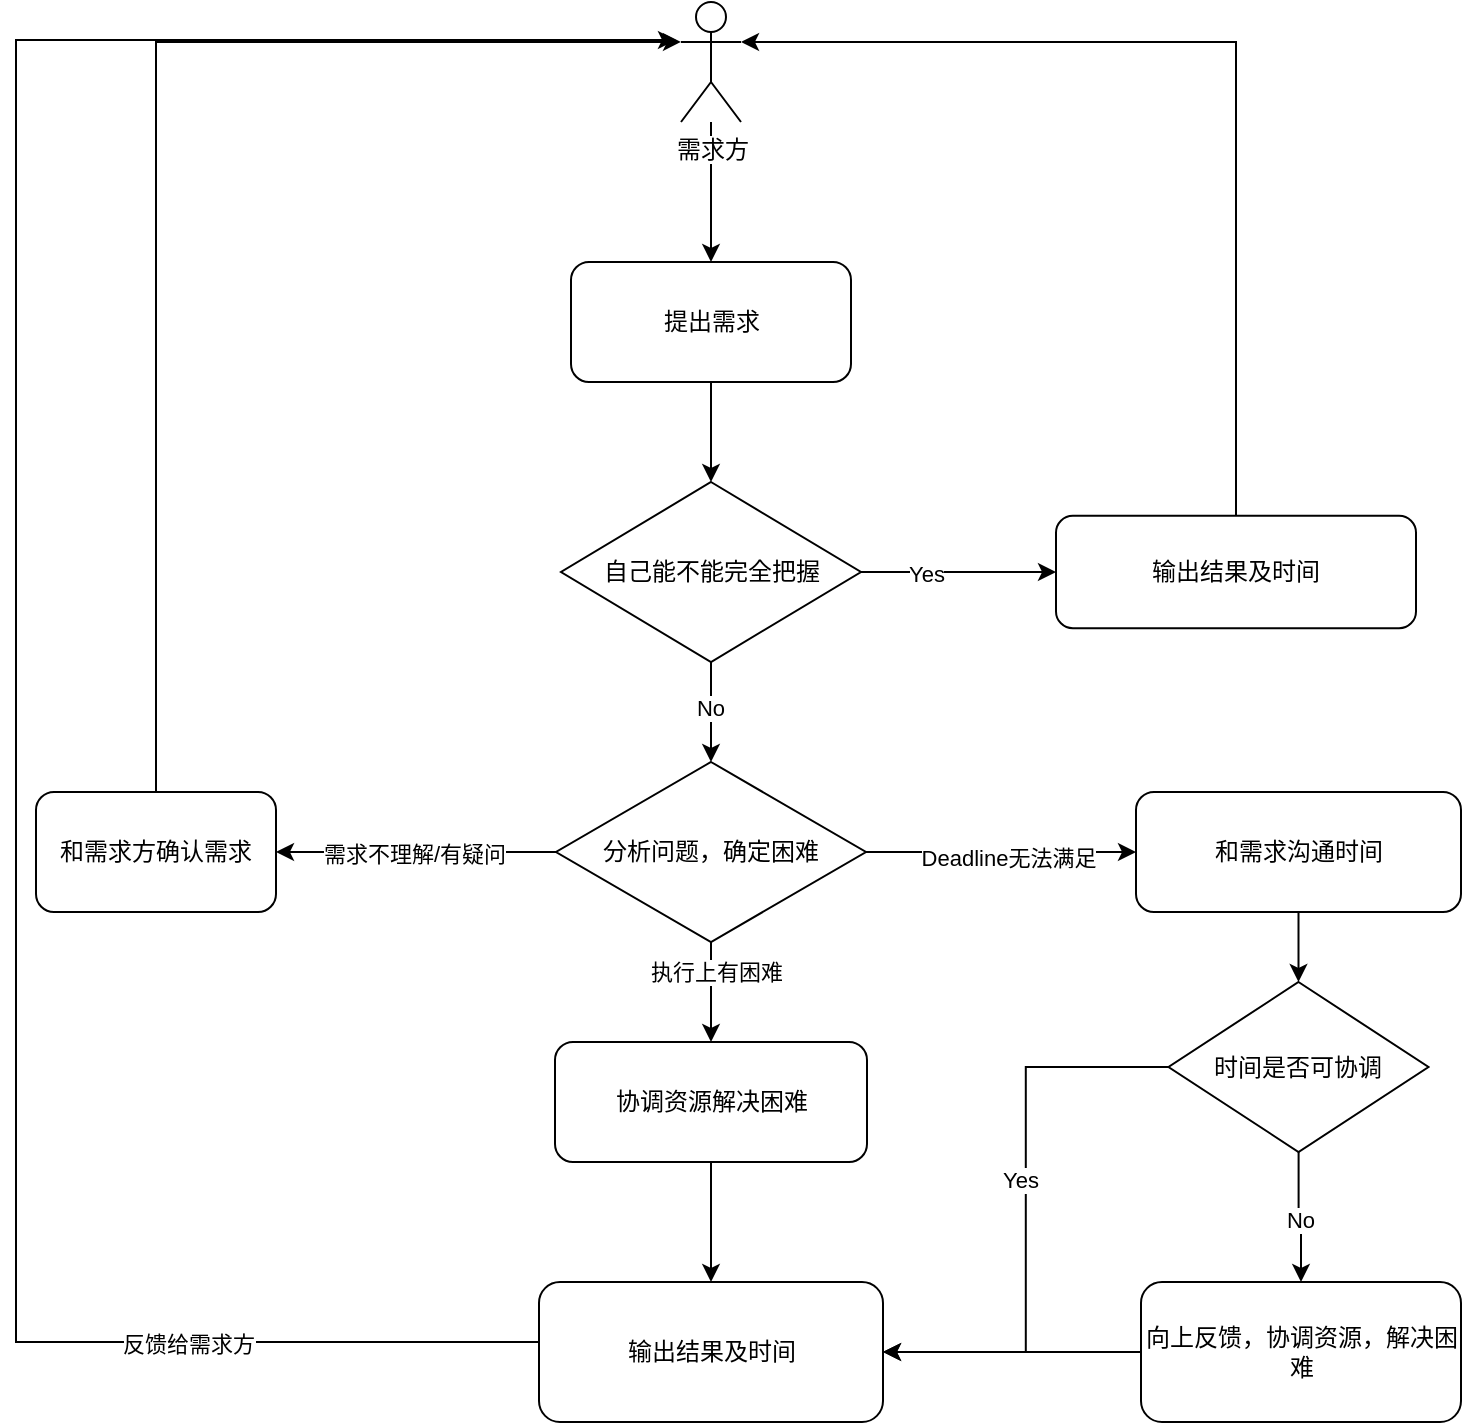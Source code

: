 <mxfile version="13.1.2" type="github" pages="4">
  <diagram id="fImMr4h9AHXbxO4TRYI7" name="需求类汇总">
    <mxGraphModel dx="664" dy="576" grid="1" gridSize="10" guides="1" tooltips="1" connect="1" arrows="1" fold="1" page="1" pageScale="1" pageWidth="827" pageHeight="1169" math="0" shadow="0">
      <root>
        <mxCell id="gIS-HhMIEIa3TDsLZ-hI-0" />
        <mxCell id="gIS-HhMIEIa3TDsLZ-hI-1" parent="gIS-HhMIEIa3TDsLZ-hI-0" />
        <mxCell id="U6FJ5PvvPGKMAWBIaXD1-9" style="edgeStyle=orthogonalEdgeStyle;rounded=0;orthogonalLoop=1;jettySize=auto;html=1;exitX=1;exitY=0.5;exitDx=0;exitDy=0;entryX=0;entryY=0.5;entryDx=0;entryDy=0;" parent="gIS-HhMIEIa3TDsLZ-hI-1" source="6w2yPVnFLuxknEyF1GKq-3" target="U6FJ5PvvPGKMAWBIaXD1-8" edge="1">
          <mxGeometry relative="1" as="geometry" />
        </mxCell>
        <mxCell id="U6FJ5PvvPGKMAWBIaXD1-10" value="Yes" style="edgeLabel;html=1;align=center;verticalAlign=middle;resizable=0;points=[];" parent="U6FJ5PvvPGKMAWBIaXD1-9" vertex="1" connectable="0">
          <mxGeometry x="-0.333" y="-1" relative="1" as="geometry">
            <mxPoint as="offset" />
          </mxGeometry>
        </mxCell>
        <mxCell id="U6FJ5PvvPGKMAWBIaXD1-14" style="edgeStyle=orthogonalEdgeStyle;rounded=0;orthogonalLoop=1;jettySize=auto;html=1;" parent="gIS-HhMIEIa3TDsLZ-hI-1" source="6w2yPVnFLuxknEyF1GKq-3" target="U6FJ5PvvPGKMAWBIaXD1-13" edge="1">
          <mxGeometry relative="1" as="geometry" />
        </mxCell>
        <mxCell id="U6FJ5PvvPGKMAWBIaXD1-15" value="No" style="edgeLabel;html=1;align=center;verticalAlign=middle;resizable=0;points=[];" parent="U6FJ5PvvPGKMAWBIaXD1-14" vertex="1" connectable="0">
          <mxGeometry x="-0.08" y="-1" relative="1" as="geometry">
            <mxPoint as="offset" />
          </mxGeometry>
        </mxCell>
        <mxCell id="6w2yPVnFLuxknEyF1GKq-3" value="自己能不能完全把握" style="rhombus;whiteSpace=wrap;html=1;" parent="gIS-HhMIEIa3TDsLZ-hI-1" vertex="1">
          <mxGeometry x="292.5" y="320" width="150" height="90" as="geometry" />
        </mxCell>
        <mxCell id="U6FJ5PvvPGKMAWBIaXD1-7" style="edgeStyle=orthogonalEdgeStyle;rounded=0;orthogonalLoop=1;jettySize=auto;html=1;" parent="gIS-HhMIEIa3TDsLZ-hI-1" source="6w2yPVnFLuxknEyF1GKq-11" target="6w2yPVnFLuxknEyF1GKq-3" edge="1">
          <mxGeometry relative="1" as="geometry" />
        </mxCell>
        <mxCell id="6w2yPVnFLuxknEyF1GKq-11" value="提出需求" style="rounded=1;whiteSpace=wrap;html=1;" parent="gIS-HhMIEIa3TDsLZ-hI-1" vertex="1">
          <mxGeometry x="297.5" y="210" width="140" height="60" as="geometry" />
        </mxCell>
        <mxCell id="U6FJ5PvvPGKMAWBIaXD1-6" style="edgeStyle=orthogonalEdgeStyle;rounded=0;orthogonalLoop=1;jettySize=auto;html=1;" parent="gIS-HhMIEIa3TDsLZ-hI-1" source="U6FJ5PvvPGKMAWBIaXD1-3" target="6w2yPVnFLuxknEyF1GKq-11" edge="1">
          <mxGeometry relative="1" as="geometry" />
        </mxCell>
        <mxCell id="U6FJ5PvvPGKMAWBIaXD1-3" value="需求方" style="shape=umlActor;verticalLabelPosition=bottom;labelBackgroundColor=#ffffff;verticalAlign=top;html=1;outlineConnect=0;" parent="gIS-HhMIEIa3TDsLZ-hI-1" vertex="1">
          <mxGeometry x="352.5" y="80" width="30" height="60" as="geometry" />
        </mxCell>
        <mxCell id="U6FJ5PvvPGKMAWBIaXD1-25" style="edgeStyle=orthogonalEdgeStyle;rounded=0;orthogonalLoop=1;jettySize=auto;html=1;exitX=0.5;exitY=0;exitDx=0;exitDy=0;entryX=1;entryY=0.333;entryDx=0;entryDy=0;entryPerimeter=0;" parent="gIS-HhMIEIa3TDsLZ-hI-1" source="U6FJ5PvvPGKMAWBIaXD1-8" target="U6FJ5PvvPGKMAWBIaXD1-3" edge="1">
          <mxGeometry relative="1" as="geometry" />
        </mxCell>
        <mxCell id="U6FJ5PvvPGKMAWBIaXD1-8" value="输出结果及时间" style="rounded=1;whiteSpace=wrap;html=1;" parent="gIS-HhMIEIa3TDsLZ-hI-1" vertex="1">
          <mxGeometry x="540" y="336.88" width="180" height="56.25" as="geometry" />
        </mxCell>
        <mxCell id="U6FJ5PvvPGKMAWBIaXD1-20" style="edgeStyle=orthogonalEdgeStyle;rounded=0;orthogonalLoop=1;jettySize=auto;html=1;" parent="gIS-HhMIEIa3TDsLZ-hI-1" source="U6FJ5PvvPGKMAWBIaXD1-13" target="U6FJ5PvvPGKMAWBIaXD1-19" edge="1">
          <mxGeometry relative="1" as="geometry" />
        </mxCell>
        <mxCell id="U6FJ5PvvPGKMAWBIaXD1-21" value="执行上有困难" style="edgeLabel;html=1;align=center;verticalAlign=middle;resizable=0;points=[];" parent="U6FJ5PvvPGKMAWBIaXD1-20" vertex="1" connectable="0">
          <mxGeometry x="-0.4" y="2" relative="1" as="geometry">
            <mxPoint as="offset" />
          </mxGeometry>
        </mxCell>
        <mxCell id="U6FJ5PvvPGKMAWBIaXD1-23" style="edgeStyle=orthogonalEdgeStyle;rounded=0;orthogonalLoop=1;jettySize=auto;html=1;entryX=0;entryY=0.5;entryDx=0;entryDy=0;" parent="gIS-HhMIEIa3TDsLZ-hI-1" source="U6FJ5PvvPGKMAWBIaXD1-13" target="U6FJ5PvvPGKMAWBIaXD1-22" edge="1">
          <mxGeometry relative="1" as="geometry" />
        </mxCell>
        <mxCell id="U6FJ5PvvPGKMAWBIaXD1-24" value="Deadline无法满足" style="edgeLabel;html=1;align=center;verticalAlign=middle;resizable=0;points=[];" parent="U6FJ5PvvPGKMAWBIaXD1-23" vertex="1" connectable="0">
          <mxGeometry x="0.048" y="-3" relative="1" as="geometry">
            <mxPoint as="offset" />
          </mxGeometry>
        </mxCell>
        <mxCell id="U6FJ5PvvPGKMAWBIaXD1-30" style="edgeStyle=orthogonalEdgeStyle;rounded=0;orthogonalLoop=1;jettySize=auto;html=1;entryX=1;entryY=0.5;entryDx=0;entryDy=0;" parent="gIS-HhMIEIa3TDsLZ-hI-1" source="U6FJ5PvvPGKMAWBIaXD1-13" target="U6FJ5PvvPGKMAWBIaXD1-29" edge="1">
          <mxGeometry relative="1" as="geometry" />
        </mxCell>
        <mxCell id="U6FJ5PvvPGKMAWBIaXD1-31" value="需求不理解/有疑问" style="edgeLabel;html=1;align=center;verticalAlign=middle;resizable=0;points=[];" parent="U6FJ5PvvPGKMAWBIaXD1-30" vertex="1" connectable="0">
          <mxGeometry x="0.018" y="1" relative="1" as="geometry">
            <mxPoint as="offset" />
          </mxGeometry>
        </mxCell>
        <mxCell id="U6FJ5PvvPGKMAWBIaXD1-13" value="分析问题，确定困难" style="rhombus;whiteSpace=wrap;html=1;" parent="gIS-HhMIEIa3TDsLZ-hI-1" vertex="1">
          <mxGeometry x="290" y="460" width="155" height="90" as="geometry" />
        </mxCell>
        <mxCell id="U6FJ5PvvPGKMAWBIaXD1-45" style="edgeStyle=orthogonalEdgeStyle;rounded=0;orthogonalLoop=1;jettySize=auto;html=1;exitX=0.5;exitY=1;exitDx=0;exitDy=0;entryX=0.5;entryY=0;entryDx=0;entryDy=0;" parent="gIS-HhMIEIa3TDsLZ-hI-1" source="U6FJ5PvvPGKMAWBIaXD1-19" target="U6FJ5PvvPGKMAWBIaXD1-40" edge="1">
          <mxGeometry relative="1" as="geometry" />
        </mxCell>
        <mxCell id="U6FJ5PvvPGKMAWBIaXD1-19" value="协调资源解决困难" style="rounded=1;whiteSpace=wrap;html=1;" parent="gIS-HhMIEIa3TDsLZ-hI-1" vertex="1">
          <mxGeometry x="289.5" y="600" width="156" height="60" as="geometry" />
        </mxCell>
        <mxCell id="U6FJ5PvvPGKMAWBIaXD1-34" style="edgeStyle=orthogonalEdgeStyle;rounded=0;orthogonalLoop=1;jettySize=auto;html=1;entryX=0.5;entryY=0;entryDx=0;entryDy=0;" parent="gIS-HhMIEIa3TDsLZ-hI-1" source="U6FJ5PvvPGKMAWBIaXD1-22" target="U6FJ5PvvPGKMAWBIaXD1-27" edge="1">
          <mxGeometry relative="1" as="geometry" />
        </mxCell>
        <mxCell id="U6FJ5PvvPGKMAWBIaXD1-22" value="和需求沟通时间" style="rounded=1;whiteSpace=wrap;html=1;" parent="gIS-HhMIEIa3TDsLZ-hI-1" vertex="1">
          <mxGeometry x="580" y="475" width="162.5" height="60" as="geometry" />
        </mxCell>
        <mxCell id="U6FJ5PvvPGKMAWBIaXD1-36" style="edgeStyle=orthogonalEdgeStyle;rounded=0;orthogonalLoop=1;jettySize=auto;html=1;entryX=0.5;entryY=0;entryDx=0;entryDy=0;" parent="gIS-HhMIEIa3TDsLZ-hI-1" source="U6FJ5PvvPGKMAWBIaXD1-27" target="U6FJ5PvvPGKMAWBIaXD1-35" edge="1">
          <mxGeometry relative="1" as="geometry" />
        </mxCell>
        <mxCell id="U6FJ5PvvPGKMAWBIaXD1-37" value="No" style="edgeLabel;html=1;align=center;verticalAlign=middle;resizable=0;points=[];" parent="U6FJ5PvvPGKMAWBIaXD1-36" vertex="1" connectable="0">
          <mxGeometry y="-1" relative="1" as="geometry">
            <mxPoint as="offset" />
          </mxGeometry>
        </mxCell>
        <mxCell id="U6FJ5PvvPGKMAWBIaXD1-41" style="edgeStyle=orthogonalEdgeStyle;rounded=0;orthogonalLoop=1;jettySize=auto;html=1;entryX=1;entryY=0.5;entryDx=0;entryDy=0;" parent="gIS-HhMIEIa3TDsLZ-hI-1" source="U6FJ5PvvPGKMAWBIaXD1-27" target="U6FJ5PvvPGKMAWBIaXD1-40" edge="1">
          <mxGeometry relative="1" as="geometry" />
        </mxCell>
        <mxCell id="U6FJ5PvvPGKMAWBIaXD1-42" value="Yes" style="edgeLabel;html=1;align=center;verticalAlign=middle;resizable=0;points=[];" parent="U6FJ5PvvPGKMAWBIaXD1-41" vertex="1" connectable="0">
          <mxGeometry x="-0.103" y="-3" relative="1" as="geometry">
            <mxPoint as="offset" />
          </mxGeometry>
        </mxCell>
        <mxCell id="U6FJ5PvvPGKMAWBIaXD1-27" value="时间是否可协调" style="rhombus;whiteSpace=wrap;html=1;" parent="gIS-HhMIEIa3TDsLZ-hI-1" vertex="1">
          <mxGeometry x="596.25" y="570" width="130" height="85" as="geometry" />
        </mxCell>
        <mxCell id="U6FJ5PvvPGKMAWBIaXD1-32" style="edgeStyle=orthogonalEdgeStyle;rounded=0;orthogonalLoop=1;jettySize=auto;html=1;exitX=0.5;exitY=0;exitDx=0;exitDy=0;entryX=0;entryY=0.333;entryDx=0;entryDy=0;entryPerimeter=0;" parent="gIS-HhMIEIa3TDsLZ-hI-1" source="U6FJ5PvvPGKMAWBIaXD1-29" target="U6FJ5PvvPGKMAWBIaXD1-3" edge="1">
          <mxGeometry relative="1" as="geometry" />
        </mxCell>
        <mxCell id="U6FJ5PvvPGKMAWBIaXD1-29" value="和需求方确认需求" style="rounded=1;whiteSpace=wrap;html=1;" parent="gIS-HhMIEIa3TDsLZ-hI-1" vertex="1">
          <mxGeometry x="30" y="475" width="120" height="60" as="geometry" />
        </mxCell>
        <mxCell id="U6FJ5PvvPGKMAWBIaXD1-46" style="edgeStyle=orthogonalEdgeStyle;rounded=0;orthogonalLoop=1;jettySize=auto;html=1;exitX=0;exitY=0.5;exitDx=0;exitDy=0;entryX=1;entryY=0.5;entryDx=0;entryDy=0;" parent="gIS-HhMIEIa3TDsLZ-hI-1" source="U6FJ5PvvPGKMAWBIaXD1-35" target="U6FJ5PvvPGKMAWBIaXD1-40" edge="1">
          <mxGeometry relative="1" as="geometry" />
        </mxCell>
        <mxCell id="U6FJ5PvvPGKMAWBIaXD1-35" value="向上反馈，协调资源，解决困难" style="rounded=1;whiteSpace=wrap;html=1;" parent="gIS-HhMIEIa3TDsLZ-hI-1" vertex="1">
          <mxGeometry x="582.5" y="720" width="160" height="70" as="geometry" />
        </mxCell>
        <mxCell id="U6FJ5PvvPGKMAWBIaXD1-43" style="edgeStyle=orthogonalEdgeStyle;rounded=0;orthogonalLoop=1;jettySize=auto;html=1;exitX=0;exitY=0.5;exitDx=0;exitDy=0;" parent="gIS-HhMIEIa3TDsLZ-hI-1" source="U6FJ5PvvPGKMAWBIaXD1-40" edge="1">
          <mxGeometry relative="1" as="geometry">
            <mxPoint x="350" y="99" as="targetPoint" />
            <Array as="points">
              <mxPoint x="282" y="750" />
              <mxPoint x="20" y="750" />
              <mxPoint x="20" y="99" />
            </Array>
          </mxGeometry>
        </mxCell>
        <mxCell id="U6FJ5PvvPGKMAWBIaXD1-44" value="反馈给需求方" style="edgeLabel;html=1;align=center;verticalAlign=middle;resizable=0;points=[];" parent="U6FJ5PvvPGKMAWBIaXD1-43" vertex="1" connectable="0">
          <mxGeometry x="-0.711" y="1" relative="1" as="geometry">
            <mxPoint as="offset" />
          </mxGeometry>
        </mxCell>
        <mxCell id="U6FJ5PvvPGKMAWBIaXD1-40" value="输出结果及时间" style="rounded=1;whiteSpace=wrap;html=1;" parent="gIS-HhMIEIa3TDsLZ-hI-1" vertex="1">
          <mxGeometry x="281.5" y="720" width="172" height="70" as="geometry" />
        </mxCell>
      </root>
    </mxGraphModel>
  </diagram>
  <diagram id="lMOEVmP46kw-Q3MR-4EZ" name="任务指派类-1">
    
    <mxGraphModel dx="1113" dy="678" grid="1" gridSize="10" guides="1" tooltips="1" connect="1" arrows="1" fold="1" page="1" pageScale="1" pageWidth="827" pageHeight="1169" math="0" shadow="0">
      
      <root>
        
        <mxCell id="-ip9UiHMlv0S3Lb2J4Iv-0" />
        
        <mxCell id="-ip9UiHMlv0S3Lb2J4Iv-1" parent="-ip9UiHMlv0S3Lb2J4Iv-0" />
        
        <mxCell id="s7qtyyHcGY-HUeJVx3zO-15" style="edgeStyle=orthogonalEdgeStyle;rounded=0;orthogonalLoop=1;jettySize=auto;html=1;entryX=0.5;entryY=0;entryDx=0;entryDy=0;" parent="-ip9UiHMlv0S3Lb2J4Iv-1" source="s7qtyyHcGY-HUeJVx3zO-0" target="s7qtyyHcGY-HUeJVx3zO-2" edge="1">
          
          <mxGeometry relative="1" as="geometry" />
          
        </mxCell>
        
        <mxCell id="s7qtyyHcGY-HUeJVx3zO-0" value="接到指派任务" style="ellipse;whiteSpace=wrap;html=1;" parent="-ip9UiHMlv0S3Lb2J4Iv-1" vertex="1">
          
          <mxGeometry x="369" y="130" width="120" height="60" as="geometry" />
          
        </mxCell>
        
        <mxCell id="s7qtyyHcGY-HUeJVx3zO-16" style="edgeStyle=orthogonalEdgeStyle;rounded=0;orthogonalLoop=1;jettySize=auto;html=1;exitX=1;exitY=0.5;exitDx=0;exitDy=0;" parent="-ip9UiHMlv0S3Lb2J4Iv-1" source="s7qtyyHcGY-HUeJVx3zO-2" target="s7qtyyHcGY-HUeJVx3zO-5" edge="1">
          
          <mxGeometry relative="1" as="geometry" />
          
        </mxCell>
        
        <mxCell id="s7qtyyHcGY-HUeJVx3zO-18" value="Yes" style="edgeLabel;html=1;align=center;verticalAlign=middle;resizable=0;points=[];" parent="s7qtyyHcGY-HUeJVx3zO-16" vertex="1" connectable="0">
          
          <mxGeometry x="-0.328" y="-3" relative="1" as="geometry">
            
            <mxPoint as="offset" />
            
          </mxGeometry>
          
        </mxCell>
        
        <mxCell id="s7qtyyHcGY-HUeJVx3zO-17" style="edgeStyle=orthogonalEdgeStyle;rounded=0;orthogonalLoop=1;jettySize=auto;html=1;" parent="-ip9UiHMlv0S3Lb2J4Iv-1" source="s7qtyyHcGY-HUeJVx3zO-2" target="s7qtyyHcGY-HUeJVx3zO-7" edge="1">
          
          <mxGeometry relative="1" as="geometry" />
          
        </mxCell>
        
        <mxCell id="s7qtyyHcGY-HUeJVx3zO-19" value="No" style="edgeLabel;html=1;align=center;verticalAlign=middle;resizable=0;points=[];" parent="s7qtyyHcGY-HUeJVx3zO-17" vertex="1" connectable="0">
          
          <mxGeometry y="1" relative="1" as="geometry">
            
            <mxPoint as="offset" />
            
          </mxGeometry>
          
        </mxCell>
        
        <mxCell id="s7qtyyHcGY-HUeJVx3zO-2" value="是否紧急" style="rhombus;whiteSpace=wrap;html=1;" parent="-ip9UiHMlv0S3Lb2J4Iv-1" vertex="1">
          
          <mxGeometry x="369" y="220" width="120" height="70" as="geometry" />
          
        </mxCell>
        
        <mxCell id="s7qtyyHcGY-HUeJVx3zO-21" style="edgeStyle=orthogonalEdgeStyle;rounded=0;orthogonalLoop=1;jettySize=auto;html=1;entryX=0.5;entryY=0;entryDx=0;entryDy=0;" parent="-ip9UiHMlv0S3Lb2J4Iv-1" source="s7qtyyHcGY-HUeJVx3zO-5" target="s7qtyyHcGY-HUeJVx3zO-14" edge="1">
          
          <mxGeometry relative="1" as="geometry" />
          
        </mxCell>
        
        <mxCell id="s7qtyyHcGY-HUeJVx3zO-5" value="优先处理" style="rounded=1;whiteSpace=wrap;html=1;" parent="-ip9UiHMlv0S3Lb2J4Iv-1" vertex="1">
          
          <mxGeometry x="500" y="455" width="126" height="45" as="geometry" />
          
        </mxCell>
        
        <mxCell id="s7qtyyHcGY-HUeJVx3zO-20" value="Yes" style="edgeStyle=orthogonalEdgeStyle;rounded=0;orthogonalLoop=1;jettySize=auto;html=1;entryX=0.5;entryY=0;entryDx=0;entryDy=0;exitX=0;exitY=0.5;exitDx=0;exitDy=0;" parent="-ip9UiHMlv0S3Lb2J4Iv-1" source="s7qtyyHcGY-HUeJVx3zO-7" target="s7qtyyHcGY-HUeJVx3zO-8" edge="1">
          
          <mxGeometry relative="1" as="geometry" />
          
        </mxCell>
        
        <mxCell id="s7qtyyHcGY-HUeJVx3zO-24" style="edgeStyle=orthogonalEdgeStyle;rounded=0;orthogonalLoop=1;jettySize=auto;html=1;entryX=0.5;entryY=0;entryDx=0;entryDy=0;" parent="-ip9UiHMlv0S3Lb2J4Iv-1" source="s7qtyyHcGY-HUeJVx3zO-7" target="s7qtyyHcGY-HUeJVx3zO-5" edge="1">
          
          <mxGeometry relative="1" as="geometry" />
          
        </mxCell>
        
        <mxCell id="s7qtyyHcGY-HUeJVx3zO-25" value="No" style="edgeLabel;html=1;align=center;verticalAlign=middle;resizable=0;points=[];" parent="s7qtyyHcGY-HUeJVx3zO-24" vertex="1" connectable="0">
          
          <mxGeometry x="-0.736" y="-1" relative="1" as="geometry">
            
            <mxPoint as="offset" />
            
          </mxGeometry>
          
        </mxCell>
        
        <mxCell id="s7qtyyHcGY-HUeJVx3zO-7" value="&lt;span&gt;目前手中工作排期是否有比较紧急任务&lt;/span&gt;" style="rhombus;whiteSpace=wrap;html=1;" parent="-ip9UiHMlv0S3Lb2J4Iv-1" vertex="1">
          
          <mxGeometry x="369" y="330" width="120" height="80" as="geometry" />
          
        </mxCell>
        
        <mxCell id="s7qtyyHcGY-HUeJVx3zO-10" style="edgeStyle=orthogonalEdgeStyle;rounded=0;orthogonalLoop=1;jettySize=auto;html=1;entryX=0;entryY=0.333;entryDx=0;entryDy=0;entryPerimeter=0;" parent="-ip9UiHMlv0S3Lb2J4Iv-1" source="s7qtyyHcGY-HUeJVx3zO-8" target="s7qtyyHcGY-HUeJVx3zO-9" edge="1">
          
          <mxGeometry relative="1" as="geometry">
            
            <Array as="points">
              
              <mxPoint x="220" y="475" />
              
              <mxPoint x="220" y="30" />
              
            </Array>
            
          </mxGeometry>
          
        </mxCell>
        
        <mxCell id="s7qtyyHcGY-HUeJVx3zO-13" value="同步信息" style="edgeLabel;html=1;align=center;verticalAlign=middle;resizable=0;points=[];" parent="s7qtyyHcGY-HUeJVx3zO-10" vertex="1" connectable="0">
          
          <mxGeometry x="-0.266" y="2" relative="1" as="geometry">
            
            <mxPoint as="offset" />
            
          </mxGeometry>
          
        </mxCell>
        
        <mxCell id="s7qtyyHcGY-HUeJVx3zO-8" value="增加TODO记录&lt;br&gt;（预计解决日期）" style="rounded=1;whiteSpace=wrap;html=1;" parent="-ip9UiHMlv0S3Lb2J4Iv-1" vertex="1">
          
          <mxGeometry x="270" y="450" width="130" height="50" as="geometry" />
          
        </mxCell>
        
        <mxCell id="s7qtyyHcGY-HUeJVx3zO-11" style="edgeStyle=orthogonalEdgeStyle;rounded=0;orthogonalLoop=1;jettySize=auto;html=1;" parent="-ip9UiHMlv0S3Lb2J4Iv-1" source="s7qtyyHcGY-HUeJVx3zO-9" target="s7qtyyHcGY-HUeJVx3zO-0" edge="1">
          
          <mxGeometry relative="1" as="geometry" />
          
        </mxCell>
        
        <mxCell id="s7qtyyHcGY-HUeJVx3zO-12" value="指派任务" style="edgeLabel;html=1;align=center;verticalAlign=middle;resizable=0;points=[];" parent="s7qtyyHcGY-HUeJVx3zO-11" vertex="1" connectable="0">
          
          <mxGeometry x="0.267" y="-1" relative="1" as="geometry">
            
            <mxPoint as="offset" />
            
          </mxGeometry>
          
        </mxCell>
        
        <mxCell id="sLgY3D2FooqklQrYIwB6-0" value="Text" style="edgeLabel;html=1;align=center;verticalAlign=middle;resizable=0;points=[];" vertex="1" connectable="0" parent="s7qtyyHcGY-HUeJVx3zO-11">
          
          <mxGeometry x="-0.835" y="-4" relative="1" as="geometry">
            
            <mxPoint as="offset" />
            
          </mxGeometry>
          
        </mxCell>
        
        <mxCell id="s7qtyyHcGY-HUeJVx3zO-9" value="指派人" style="shape=umlActor;verticalLabelPosition=bottom;labelBackgroundColor=#ffffff;verticalAlign=top;html=1;outlineConnect=0;" parent="-ip9UiHMlv0S3Lb2J4Iv-1" vertex="1">
          
          <mxGeometry x="414" y="10" width="30" height="60" as="geometry" />
          
        </mxCell>
        
        <mxCell id="s7qtyyHcGY-HUeJVx3zO-22" style="edgeStyle=orthogonalEdgeStyle;rounded=0;orthogonalLoop=1;jettySize=auto;html=1;entryX=0.5;entryY=1;entryDx=0;entryDy=0;" parent="-ip9UiHMlv0S3Lb2J4Iv-1" source="s7qtyyHcGY-HUeJVx3zO-14" target="s7qtyyHcGY-HUeJVx3zO-8" edge="1">
          
          <mxGeometry relative="1" as="geometry" />
          
        </mxCell>
        
        <mxCell id="s7qtyyHcGY-HUeJVx3zO-23" value="No" style="edgeLabel;html=1;align=center;verticalAlign=middle;resizable=0;points=[];" parent="s7qtyyHcGY-HUeJVx3zO-22" vertex="1" connectable="0">
          
          <mxGeometry x="-0.521" y="3" relative="1" as="geometry">
            
            <mxPoint x="1" as="offset" />
            
          </mxGeometry>
          
        </mxCell>
        
        <mxCell id="s7qtyyHcGY-HUeJVx3zO-30" style="edgeStyle=orthogonalEdgeStyle;rounded=0;orthogonalLoop=1;jettySize=auto;html=1;entryX=0.5;entryY=0;entryDx=0;entryDy=0;" parent="-ip9UiHMlv0S3Lb2J4Iv-1" source="s7qtyyHcGY-HUeJVx3zO-14" target="s7qtyyHcGY-HUeJVx3zO-27" edge="1">
          
          <mxGeometry relative="1" as="geometry" />
          
        </mxCell>
        
        <mxCell id="s7qtyyHcGY-HUeJVx3zO-31" value="Yes" style="edgeLabel;html=1;align=center;verticalAlign=middle;resizable=0;points=[];" parent="s7qtyyHcGY-HUeJVx3zO-30" vertex="1" connectable="0">
          
          <mxGeometry x="-0.397" y="-1" relative="1" as="geometry">
            
            <mxPoint as="offset" />
            
          </mxGeometry>
          
        </mxCell>
        
        <mxCell id="s7qtyyHcGY-HUeJVx3zO-14" value="是否能快速处理" style="rhombus;whiteSpace=wrap;html=1;" parent="-ip9UiHMlv0S3Lb2J4Iv-1" vertex="1">
          
          <mxGeometry x="507.5" y="542" width="111" height="85" as="geometry" />
          
        </mxCell>
        
        <mxCell id="s7qtyyHcGY-HUeJVx3zO-28" style="edgeStyle=orthogonalEdgeStyle;rounded=0;orthogonalLoop=1;jettySize=auto;html=1;exitX=1;exitY=0.5;exitDx=0;exitDy=0;" parent="-ip9UiHMlv0S3Lb2J4Iv-1" source="s7qtyyHcGY-HUeJVx3zO-27" target="s7qtyyHcGY-HUeJVx3zO-9" edge="1">
          
          <mxGeometry relative="1" as="geometry">
            
            <mxPoint x="700" y="280" as="targetPoint" />
            
            <Array as="points">
              
              <mxPoint x="710" y="710" />
              
              <mxPoint x="710" y="40" />
              
            </Array>
            
          </mxGeometry>
          
        </mxCell>
        
        <mxCell id="s7qtyyHcGY-HUeJVx3zO-29" value="处理完成" style="edgeLabel;html=1;align=center;verticalAlign=middle;resizable=0;points=[];" parent="s7qtyyHcGY-HUeJVx3zO-28" vertex="1" connectable="0">
          
          <mxGeometry x="-0.277" y="1" relative="1" as="geometry">
            
            <mxPoint as="offset" />
            
          </mxGeometry>
          
        </mxCell>
        
        <mxCell id="s7qtyyHcGY-HUeJVx3zO-35" style="edgeStyle=orthogonalEdgeStyle;rounded=0;orthogonalLoop=1;jettySize=auto;html=1;" parent="-ip9UiHMlv0S3Lb2J4Iv-1" source="s7qtyyHcGY-HUeJVx3zO-27" target="s7qtyyHcGY-HUeJVx3zO-32" edge="1">
          
          <mxGeometry relative="1" as="geometry" />
          
        </mxCell>
        
        <mxCell id="s7qtyyHcGY-HUeJVx3zO-27" value="处理任务" style="rounded=1;whiteSpace=wrap;html=1;" parent="-ip9UiHMlv0S3Lb2J4Iv-1" vertex="1">
          
          <mxGeometry x="493" y="690" width="140" height="40" as="geometry" />
          
        </mxCell>
        
        <mxCell id="s7qtyyHcGY-HUeJVx3zO-36" style="edgeStyle=orthogonalEdgeStyle;rounded=0;orthogonalLoop=1;jettySize=auto;html=1;" parent="-ip9UiHMlv0S3Lb2J4Iv-1" source="s7qtyyHcGY-HUeJVx3zO-32" edge="1">
          
          <mxGeometry relative="1" as="geometry">
            
            <mxPoint x="410" y="29" as="targetPoint" />
            
            <Array as="points">
              
              <mxPoint x="150" y="820" />
              
              <mxPoint x="150" y="29" />
              
            </Array>
            
          </mxGeometry>
          
        </mxCell>
        
        <mxCell id="s7qtyyHcGY-HUeJVx3zO-37" value="同步困难/寻求支持" style="edgeLabel;html=1;align=center;verticalAlign=middle;resizable=0;points=[];" parent="s7qtyyHcGY-HUeJVx3zO-36" vertex="1" connectable="0">
          
          <mxGeometry x="-0.7" y="3" relative="1" as="geometry">
            
            <mxPoint x="1" as="offset" />
            
          </mxGeometry>
          
        </mxCell>
        
        <mxCell id="s7qtyyHcGY-HUeJVx3zO-32" value="&lt;span&gt;处理任务过程中遇到困难（阻塞）&lt;/span&gt;" style="rounded=1;whiteSpace=wrap;html=1;" parent="-ip9UiHMlv0S3Lb2J4Iv-1" vertex="1">
          
          <mxGeometry x="494.5" y="790" width="137" height="60" as="geometry" />
          
        </mxCell>
        
      </root>
      
    </mxGraphModel>
    
  </diagram>
  <diagram id="IR5nnEEt4pup9db6mSAV" name="问题类-2">
    
    <mxGraphModel dx="946" dy="576" grid="1" gridSize="10" guides="1" tooltips="1" connect="1" arrows="1" fold="1" page="1" pageScale="1" pageWidth="827" pageHeight="1169" math="0" shadow="0">
      
      <root>
        
        <mxCell id="GfNe0graUKKFYDKORFNM-0" />
        
        <mxCell id="GfNe0graUKKFYDKORFNM-1" parent="GfNe0graUKKFYDKORFNM-0" />
        
        <mxCell id="CRYzMqo8gdw2ofm6f6mH-24" style="edgeStyle=orthogonalEdgeStyle;rounded=0;orthogonalLoop=1;jettySize=auto;html=1;" parent="GfNe0graUKKFYDKORFNM-1" source="CRYzMqo8gdw2ofm6f6mH-0" target="CRYzMqo8gdw2ofm6f6mH-1" edge="1">
          
          <mxGeometry relative="1" as="geometry" />
          
        </mxCell>
        
        <mxCell id="CRYzMqo8gdw2ofm6f6mH-0" value="组内/预警发现问题" style="rounded=1;whiteSpace=wrap;html=1;" parent="GfNe0graUKKFYDKORFNM-1" vertex="1">
          
          <mxGeometry x="130" y="40" width="120" height="40" as="geometry" />
          
        </mxCell>
        
        <mxCell id="CRYzMqo8gdw2ofm6f6mH-5" style="edgeStyle=orthogonalEdgeStyle;rounded=0;orthogonalLoop=1;jettySize=auto;html=1;" parent="GfNe0graUKKFYDKORFNM-1" source="CRYzMqo8gdw2ofm6f6mH-1" target="CRYzMqo8gdw2ofm6f6mH-2" edge="1">
          
          <mxGeometry relative="1" as="geometry" />
          
        </mxCell>
        
        <mxCell id="CRYzMqo8gdw2ofm6f6mH-19" value="是" style="edgeLabel;html=1;align=center;verticalAlign=middle;resizable=0;points=[];" parent="CRYzMqo8gdw2ofm6f6mH-5" vertex="1" connectable="0">
          
          <mxGeometry x="-0.1" relative="1" as="geometry">
            
            <mxPoint as="offset" />
            
          </mxGeometry>
          
        </mxCell>
        
        <mxCell id="CRYzMqo8gdw2ofm6f6mH-18" style="edgeStyle=orthogonalEdgeStyle;rounded=0;orthogonalLoop=1;jettySize=auto;html=1;entryX=0;entryY=0.5;entryDx=0;entryDy=0;" parent="GfNe0graUKKFYDKORFNM-1" source="CRYzMqo8gdw2ofm6f6mH-1" target="CRYzMqo8gdw2ofm6f6mH-10" edge="1">
          
          <mxGeometry relative="1" as="geometry">
            
            <mxPoint x="120" y="410" as="targetPoint" />
            
            <Array as="points">
              
              <mxPoint x="70" y="160" />
              
              <mxPoint x="70" y="410" />
              
            </Array>
            
          </mxGeometry>
          
        </mxCell>
        
        <mxCell id="CRYzMqo8gdw2ofm6f6mH-1" value="是否为生产问题" style="rhombus;whiteSpace=wrap;html=1;" parent="GfNe0graUKKFYDKORFNM-1" vertex="1">
          
          <mxGeometry x="130" y="120" width="120" height="80" as="geometry" />
          
        </mxCell>
        
        <mxCell id="CRYzMqo8gdw2ofm6f6mH-12" style="edgeStyle=orthogonalEdgeStyle;rounded=0;orthogonalLoop=1;jettySize=auto;html=1;exitX=1;exitY=0.5;exitDx=0;exitDy=0;entryX=0;entryY=0.5;entryDx=0;entryDy=0;" parent="GfNe0graUKKFYDKORFNM-1" source="CRYzMqo8gdw2ofm6f6mH-2" target="CRYzMqo8gdw2ofm6f6mH-11" edge="1">
          
          <mxGeometry relative="1" as="geometry" />
          
        </mxCell>
        
        <mxCell id="CRYzMqo8gdw2ofm6f6mH-13" value="严重" style="edgeLabel;html=1;align=center;verticalAlign=middle;resizable=0;points=[];" parent="CRYzMqo8gdw2ofm6f6mH-12" vertex="1" connectable="0">
          
          <mxGeometry x="-0.371" y="-2" relative="1" as="geometry">
            
            <mxPoint as="offset" />
            
          </mxGeometry>
          
        </mxCell>
        
        <mxCell id="CRYzMqo8gdw2ofm6f6mH-14" style="edgeStyle=orthogonalEdgeStyle;rounded=0;orthogonalLoop=1;jettySize=auto;html=1;" parent="GfNe0graUKKFYDKORFNM-1" source="CRYzMqo8gdw2ofm6f6mH-2" target="CRYzMqo8gdw2ofm6f6mH-10" edge="1">
          
          <mxGeometry relative="1" as="geometry" />
          
        </mxCell>
        
        <mxCell id="CRYzMqo8gdw2ofm6f6mH-16" value="不严重" style="edgeLabel;html=1;align=center;verticalAlign=middle;resizable=0;points=[];" parent="CRYzMqo8gdw2ofm6f6mH-14" vertex="1" connectable="0">
          
          <mxGeometry x="-0.133" y="1" relative="1" as="geometry">
            
            <mxPoint as="offset" />
            
          </mxGeometry>
          
        </mxCell>
        
        <mxCell id="CRYzMqo8gdw2ofm6f6mH-2" value="判断问题严重级别" style="rhombus;whiteSpace=wrap;html=1;" parent="GfNe0graUKKFYDKORFNM-1" vertex="1">
          
          <mxGeometry x="130" y="240" width="120" height="80" as="geometry" />
          
        </mxCell>
        
        <mxCell id="CRYzMqo8gdw2ofm6f6mH-37" style="edgeStyle=orthogonalEdgeStyle;rounded=0;orthogonalLoop=1;jettySize=auto;html=1;" parent="GfNe0graUKKFYDKORFNM-1" source="CRYzMqo8gdw2ofm6f6mH-10" target="CRYzMqo8gdw2ofm6f6mH-22" edge="1">
          
          <mxGeometry relative="1" as="geometry" />
          
        </mxCell>
        
        <mxCell id="CRYzMqo8gdw2ofm6f6mH-10" value="定位问题并组内钉钉群同步" style="rounded=1;whiteSpace=wrap;html=1;" parent="GfNe0graUKKFYDKORFNM-1" vertex="1">
          
          <mxGeometry x="130" y="380" width="120" height="60" as="geometry" />
          
        </mxCell>
        
        <mxCell id="CRYzMqo8gdw2ofm6f6mH-15" style="edgeStyle=orthogonalEdgeStyle;rounded=0;orthogonalLoop=1;jettySize=auto;html=1;entryX=1;entryY=0.5;entryDx=0;entryDy=0;" parent="GfNe0graUKKFYDKORFNM-1" source="CRYzMqo8gdw2ofm6f6mH-11" target="CRYzMqo8gdw2ofm6f6mH-10" edge="1">
          
          <mxGeometry relative="1" as="geometry">
            
            <Array as="points">
              
              <mxPoint x="380" y="410" />
              
            </Array>
            
          </mxGeometry>
          
        </mxCell>
        
        <mxCell id="CRYzMqo8gdw2ofm6f6mH-11" value="向上反馈问题并说明问题及影响范围" style="rounded=1;whiteSpace=wrap;html=1;" parent="GfNe0graUKKFYDKORFNM-1" vertex="1">
          
          <mxGeometry x="320" y="255" width="130" height="50" as="geometry" />
          
        </mxCell>
        
        <mxCell id="CRYzMqo8gdw2ofm6f6mH-25" style="edgeStyle=orthogonalEdgeStyle;rounded=0;orthogonalLoop=1;jettySize=auto;html=1;entryX=0;entryY=0.5;entryDx=0;entryDy=0;" parent="GfNe0graUKKFYDKORFNM-1" source="CRYzMqo8gdw2ofm6f6mH-22" target="CRYzMqo8gdw2ofm6f6mH-23" edge="1">
          
          <mxGeometry relative="1" as="geometry" />
          
        </mxCell>
        
        <mxCell id="CRYzMqo8gdw2ofm6f6mH-26" value="否" style="edgeLabel;html=1;align=center;verticalAlign=middle;resizable=0;points=[];" parent="CRYzMqo8gdw2ofm6f6mH-25" vertex="1" connectable="0">
          
          <mxGeometry x="-0.191" y="1" relative="1" as="geometry">
            
            <mxPoint as="offset" />
            
          </mxGeometry>
          
        </mxCell>
        
        <mxCell id="CRYzMqo8gdw2ofm6f6mH-28" style="edgeStyle=orthogonalEdgeStyle;rounded=0;orthogonalLoop=1;jettySize=auto;html=1;" parent="GfNe0graUKKFYDKORFNM-1" source="CRYzMqo8gdw2ofm6f6mH-22" target="CRYzMqo8gdw2ofm6f6mH-27" edge="1">
          
          <mxGeometry relative="1" as="geometry" />
          
        </mxCell>
        
        <mxCell id="CRYzMqo8gdw2ofm6f6mH-29" value="是" style="edgeLabel;html=1;align=center;verticalAlign=middle;resizable=0;points=[];" parent="CRYzMqo8gdw2ofm6f6mH-28" vertex="1" connectable="0">
          
          <mxGeometry x="-0.4" y="-3" relative="1" as="geometry">
            
            <mxPoint as="offset" />
            
          </mxGeometry>
          
        </mxCell>
        
        <mxCell id="CRYzMqo8gdw2ofm6f6mH-22" value="是否能够快速定位到具体问题" style="rhombus;whiteSpace=wrap;html=1;" parent="GfNe0graUKKFYDKORFNM-1" vertex="1">
          
          <mxGeometry x="125" y="490" width="130" height="80" as="geometry" />
          
        </mxCell>
        
        <mxCell id="CRYzMqo8gdw2ofm6f6mH-23" value="增加TODO记录&lt;br&gt;（并组内同步）" style="rounded=1;whiteSpace=wrap;html=1;" parent="GfNe0graUKKFYDKORFNM-1" vertex="1">
          
          <mxGeometry x="440" y="500" width="160" height="60" as="geometry" />
          
        </mxCell>
        
        <mxCell id="CRYzMqo8gdw2ofm6f6mH-35" style="edgeStyle=orthogonalEdgeStyle;rounded=0;orthogonalLoop=1;jettySize=auto;html=1;exitX=1;exitY=0.5;exitDx=0;exitDy=0;entryX=0;entryY=0.5;entryDx=0;entryDy=0;" parent="GfNe0graUKKFYDKORFNM-1" source="CRYzMqo8gdw2ofm6f6mH-27" target="CRYzMqo8gdw2ofm6f6mH-34" edge="1">
          
          <mxGeometry relative="1" as="geometry" />
          
        </mxCell>
        
        <mxCell id="CRYzMqo8gdw2ofm6f6mH-36" value="否" style="edgeLabel;html=1;align=center;verticalAlign=middle;resizable=0;points=[];" parent="CRYzMqo8gdw2ofm6f6mH-35" vertex="1" connectable="0">
          
          <mxGeometry x="-0.123" y="-1" relative="1" as="geometry">
            
            <mxPoint as="offset" />
            
          </mxGeometry>
          
        </mxCell>
        
        <mxCell id="CRYzMqo8gdw2ofm6f6mH-39" style="edgeStyle=orthogonalEdgeStyle;rounded=0;orthogonalLoop=1;jettySize=auto;html=1;" parent="GfNe0graUKKFYDKORFNM-1" source="CRYzMqo8gdw2ofm6f6mH-27" target="CRYzMqo8gdw2ofm6f6mH-38" edge="1">
          
          <mxGeometry relative="1" as="geometry" />
          
        </mxCell>
        
        <mxCell id="CRYzMqo8gdw2ofm6f6mH-27" value="能否快速解决" style="rhombus;whiteSpace=wrap;html=1;" parent="GfNe0graUKKFYDKORFNM-1" vertex="1">
          
          <mxGeometry x="110" y="620" width="160" height="90" as="geometry" />
          
        </mxCell>
        
        <mxCell id="CRYzMqo8gdw2ofm6f6mH-34" value="增加TODO记录，预估解决日期&lt;br&gt;（并组内同步）" style="rounded=1;whiteSpace=wrap;html=1;" parent="GfNe0graUKKFYDKORFNM-1" vertex="1">
          
          <mxGeometry x="420" y="632.5" width="200" height="65" as="geometry" />
          
        </mxCell>
        
        <mxCell id="CRYzMqo8gdw2ofm6f6mH-38" value="问题解决（组内同步）" style="rounded=1;whiteSpace=wrap;html=1;" parent="GfNe0graUKKFYDKORFNM-1" vertex="1">
          
          <mxGeometry x="110" y="760" width="160" height="60" as="geometry" />
          
        </mxCell>
        
        <mxCell id="CRYzMqo8gdw2ofm6f6mH-52" style="edgeStyle=orthogonalEdgeStyle;rounded=0;orthogonalLoop=1;jettySize=auto;html=1;" parent="GfNe0graUKKFYDKORFNM-1" source="CRYzMqo8gdw2ofm6f6mH-40" target="CRYzMqo8gdw2ofm6f6mH-42" edge="1">
          
          <mxGeometry relative="1" as="geometry" />
          
        </mxCell>
        
        <mxCell id="CRYzMqo8gdw2ofm6f6mH-40" value="外部对接问题" style="rounded=1;whiteSpace=wrap;html=1;" parent="GfNe0graUKKFYDKORFNM-1" vertex="1">
          
          <mxGeometry x="980" y="10" width="120" height="40" as="geometry" />
          
        </mxCell>
        
        <mxCell id="CRYzMqo8gdw2ofm6f6mH-59" style="edgeStyle=orthogonalEdgeStyle;rounded=0;orthogonalLoop=1;jettySize=auto;html=1;" parent="GfNe0graUKKFYDKORFNM-1" source="CRYzMqo8gdw2ofm6f6mH-42" target="CRYzMqo8gdw2ofm6f6mH-56" edge="1">
          
          <mxGeometry relative="1" as="geometry" />
          
        </mxCell>
        
        <mxCell id="CRYzMqo8gdw2ofm6f6mH-61" value="No" style="edgeLabel;html=1;align=center;verticalAlign=middle;resizable=0;points=[];" parent="CRYzMqo8gdw2ofm6f6mH-59" vertex="1" connectable="0">
          
          <mxGeometry x="-0.25" y="2" relative="1" as="geometry">
            
            <mxPoint as="offset" />
            
          </mxGeometry>
          
        </mxCell>
        
        <mxCell id="CRYzMqo8gdw2ofm6f6mH-62" style="edgeStyle=orthogonalEdgeStyle;rounded=0;orthogonalLoop=1;jettySize=auto;html=1;exitX=1;exitY=0.5;exitDx=0;exitDy=0;" parent="GfNe0graUKKFYDKORFNM-1" source="CRYzMqo8gdw2ofm6f6mH-42" target="CRYzMqo8gdw2ofm6f6mH-44" edge="1">
          
          <mxGeometry relative="1" as="geometry">
            
            <Array as="points">
              
              <mxPoint x="1140" y="130" />
              
              <mxPoint x="1140" y="320" />
              
            </Array>
            
          </mxGeometry>
          
        </mxCell>
        
        <mxCell id="CRYzMqo8gdw2ofm6f6mH-63" value="Yes" style="edgeLabel;html=1;align=center;verticalAlign=middle;resizable=0;points=[];" parent="CRYzMqo8gdw2ofm6f6mH-62" vertex="1" connectable="0">
          
          <mxGeometry x="-0.51" y="-1" relative="1" as="geometry">
            
            <mxPoint as="offset" />
            
          </mxGeometry>
          
        </mxCell>
        
        <mxCell id="CRYzMqo8gdw2ofm6f6mH-42" value="是否能够准确回答" style="rhombus;whiteSpace=wrap;html=1;" parent="GfNe0graUKKFYDKORFNM-1" vertex="1">
          
          <mxGeometry x="960" y="90" width="160" height="80" as="geometry" />
          
        </mxCell>
        
        <mxCell id="CRYzMqo8gdw2ofm6f6mH-49" style="edgeStyle=orthogonalEdgeStyle;rounded=0;orthogonalLoop=1;jettySize=auto;html=1;entryX=0.5;entryY=0;entryDx=0;entryDy=0;" parent="GfNe0graUKKFYDKORFNM-1" source="CRYzMqo8gdw2ofm6f6mH-44" target="CRYzMqo8gdw2ofm6f6mH-47" edge="1">
          
          <mxGeometry relative="1" as="geometry" />
          
        </mxCell>
        
        <mxCell id="CRYzMqo8gdw2ofm6f6mH-50" value="Yes" style="edgeLabel;html=1;align=center;verticalAlign=middle;resizable=0;points=[];" parent="CRYzMqo8gdw2ofm6f6mH-49" vertex="1" connectable="0">
          
          <mxGeometry x="-0.3" y="-2" relative="1" as="geometry">
            
            <mxPoint as="offset" />
            
          </mxGeometry>
          
        </mxCell>
        
        <mxCell id="CRYzMqo8gdw2ofm6f6mH-54" style="edgeStyle=orthogonalEdgeStyle;rounded=0;orthogonalLoop=1;jettySize=auto;html=1;exitX=1;exitY=0.5;exitDx=0;exitDy=0;entryX=0;entryY=0.5;entryDx=0;entryDy=0;" parent="GfNe0graUKKFYDKORFNM-1" source="CRYzMqo8gdw2ofm6f6mH-44" target="CRYzMqo8gdw2ofm6f6mH-53" edge="1">
          
          <mxGeometry relative="1" as="geometry" />
          
        </mxCell>
        
        <mxCell id="CRYzMqo8gdw2ofm6f6mH-55" value="No" style="edgeLabel;html=1;align=center;verticalAlign=middle;resizable=0;points=[];" parent="CRYzMqo8gdw2ofm6f6mH-54" vertex="1" connectable="0">
          
          <mxGeometry x="-0.2" y="-1" relative="1" as="geometry">
            
            <mxPoint as="offset" />
            
          </mxGeometry>
          
        </mxCell>
        
        <mxCell id="CRYzMqo8gdw2ofm6f6mH-44" value="是否有对应文档" style="rhombus;whiteSpace=wrap;html=1;" parent="GfNe0graUKKFYDKORFNM-1" vertex="1">
          
          <mxGeometry x="970" y="320" width="140" height="90" as="geometry" />
          
        </mxCell>
        
        <mxCell id="CRYzMqo8gdw2ofm6f6mH-47" value="同步对应的文档连接&lt;br&gt;及对应知识点截图" style="rounded=1;whiteSpace=wrap;html=1;" parent="GfNe0graUKKFYDKORFNM-1" vertex="1">
          
          <mxGeometry x="970" y="455" width="140" height="60" as="geometry" />
          
        </mxCell>
        
        <mxCell id="CRYzMqo8gdw2ofm6f6mH-53" value="给出确定的答复" style="rounded=1;whiteSpace=wrap;html=1;" parent="GfNe0graUKKFYDKORFNM-1" vertex="1">
          
          <mxGeometry x="1160" y="340" width="120" height="60" as="geometry" />
          
        </mxCell>
        
        <mxCell id="CRYzMqo8gdw2ofm6f6mH-60" style="edgeStyle=orthogonalEdgeStyle;rounded=0;orthogonalLoop=1;jettySize=auto;html=1;" parent="GfNe0graUKKFYDKORFNM-1" source="CRYzMqo8gdw2ofm6f6mH-56" target="CRYzMqo8gdw2ofm6f6mH-44" edge="1">
          
          <mxGeometry relative="1" as="geometry" />
          
        </mxCell>
        
        <mxCell id="CRYzMqo8gdw2ofm6f6mH-56" value="通过查找文档/咨询产品/组内技术咨询得到确定的答案" style="rounded=1;whiteSpace=wrap;html=1;" parent="GfNe0graUKKFYDKORFNM-1" vertex="1">
          
          <mxGeometry x="965" y="210" width="150" height="60" as="geometry" />
          
        </mxCell>
        
        <mxCell id="CRYzMqo8gdw2ofm6f6mH-64" value="对外沟通要注意几点：&lt;br&gt;1，&lt;span style=&quot;font-family: &amp;#34;pingfang sc&amp;#34;&quot;&gt;处理问题要自己先弄清楚，尽量不要说自己不清楚&lt;br&gt;2，对于有疑问的地方，不要给出主观的答案&lt;br&gt;&lt;/span&gt;" style="shape=callout;whiteSpace=wrap;html=1;perimeter=calloutPerimeter;" parent="GfNe0graUKKFYDKORFNM-1" vertex="1">
          
          <mxGeometry x="1250" y="40" width="310" height="130" as="geometry" />
          
        </mxCell>
        
      </root>
      
    </mxGraphModel>
    
  </diagram>
  <diagram id="C5RBs43oDa-KdzZeNtuy" name="需求类-3">
    
    <mxGraphModel dx="1113" dy="678" grid="1" gridSize="10" guides="1" tooltips="1" connect="1" arrows="1" fold="1" page="1" pageScale="1" pageWidth="827" pageHeight="1169" math="0" shadow="0">
      
      <root>
        
        <mxCell id="WIyWlLk6GJQsqaUBKTNV-0" />
        
        <mxCell id="WIyWlLk6GJQsqaUBKTNV-1" parent="WIyWlLk6GJQsqaUBKTNV-0" />
        
        <mxCell id="WIyWlLk6GJQsqaUBKTNV-4" value="Yes" style="rounded=0;html=1;jettySize=auto;orthogonalLoop=1;fontSize=11;endArrow=block;endFill=0;endSize=8;strokeWidth=1;shadow=0;labelBackgroundColor=none;edgeStyle=orthogonalEdgeStyle;" parent="WIyWlLk6GJQsqaUBKTNV-1" source="yaHILEcvflSN7Z8Lj7LH-5" edge="1">
          
          <mxGeometry x="0.76" y="-14" relative="1" as="geometry">
            
            <mxPoint x="14" y="-14" as="offset" />
            
            <mxPoint x="220" y="400" as="targetPoint" />
            
            <Array as="points">
              
              <mxPoint x="220" y="394" />
              
            </Array>
            
          </mxGeometry>
          
        </mxCell>
        
        <mxCell id="WIyWlLk6GJQsqaUBKTNV-5" value="No" style="edgeStyle=orthogonalEdgeStyle;rounded=0;html=1;jettySize=auto;orthogonalLoop=1;fontSize=11;endArrow=block;endFill=0;endSize=8;strokeWidth=1;shadow=0;labelBackgroundColor=none;entryX=1;entryY=0.5;entryDx=0;entryDy=0;" parent="WIyWlLk6GJQsqaUBKTNV-1" source="WIyWlLk6GJQsqaUBKTNV-6" target="yaHILEcvflSN7Z8Lj7LH-1" edge="1">
          
          <mxGeometry x="-0.833" relative="1" as="geometry">
            
            <mxPoint as="offset" />
            
            <mxPoint x="320" y="310" as="targetPoint" />
            
            <Array as="points">
              
              <mxPoint x="570" y="230" />
              
              <mxPoint x="570" y="1570" />
              
            </Array>
            
          </mxGeometry>
          
        </mxCell>
        
        <mxCell id="WIyWlLk6GJQsqaUBKTNV-6" value="需求评审" style="rhombus;whiteSpace=wrap;html=1;shadow=0;fontFamily=Helvetica;fontSize=12;align=center;strokeWidth=1;spacing=6;spacingTop=-4;" parent="WIyWlLk6GJQsqaUBKTNV-1" vertex="1">
          
          <mxGeometry x="170" y="190" width="100" height="80" as="geometry" />
          
        </mxCell>
        
        <mxCell id="yaHILEcvflSN7Z8Lj7LH-0" value="接到需求" style="ellipse;whiteSpace=wrap;html=1;" parent="WIyWlLk6GJQsqaUBKTNV-1" vertex="1">
          
          <mxGeometry x="160" width="120" height="60" as="geometry" />
          
        </mxCell>
        
        <mxCell id="yaHILEcvflSN7Z8Lj7LH-1" value="结束" style="ellipse;whiteSpace=wrap;html=1;" parent="WIyWlLk6GJQsqaUBKTNV-1" vertex="1">
          
          <mxGeometry x="157.5" y="1530" width="120" height="80" as="geometry" />
          
        </mxCell>
        
        <mxCell id="yaHILEcvflSN7Z8Lj7LH-2" value="认真阅读需求&lt;br&gt;（做到心中有数）" style="rounded=1;whiteSpace=wrap;html=1;arcSize=19;" parent="WIyWlLk6GJQsqaUBKTNV-1" vertex="1">
          
          <mxGeometry x="157.5" y="100" width="122.5" height="50" as="geometry" />
          
        </mxCell>
        
        <mxCell id="yaHILEcvflSN7Z8Lj7LH-3" value="技术方案评审" style="rhombus;whiteSpace=wrap;html=1;shadow=0;fontFamily=Helvetica;fontSize=12;align=center;strokeWidth=1;spacing=6;spacingTop=-4;" parent="WIyWlLk6GJQsqaUBKTNV-1" vertex="1">
          
          <mxGeometry x="170" y="400" width="100" height="60" as="geometry" />
          
        </mxCell>
        
        <mxCell id="yaHILEcvflSN7Z8Lj7LH-5" value="制定技术方案" style="rounded=1;whiteSpace=wrap;html=1;" parent="WIyWlLk6GJQsqaUBKTNV-1" vertex="1">
          
          <mxGeometry x="160" y="310" width="120" height="40" as="geometry" />
          
        </mxCell>
        
        <mxCell id="yaHILEcvflSN7Z8Lj7LH-6" value="Yes" style="rounded=0;html=1;jettySize=auto;orthogonalLoop=1;fontSize=11;endArrow=block;endFill=0;endSize=8;strokeWidth=1;shadow=0;labelBackgroundColor=none;edgeStyle=orthogonalEdgeStyle;" parent="WIyWlLk6GJQsqaUBKTNV-1" source="WIyWlLk6GJQsqaUBKTNV-6" target="yaHILEcvflSN7Z8Lj7LH-5" edge="1">
          
          <mxGeometry x="-0.2" relative="1" as="geometry">
            
            <mxPoint as="offset" />
            
            <mxPoint x="220" y="260" as="sourcePoint" />
            
            <mxPoint x="220" y="400" as="targetPoint" />
            
            <Array as="points" />
            
          </mxGeometry>
          
        </mxCell>
        
        <mxCell id="yaHILEcvflSN7Z8Lj7LH-8" value="No" style="rounded=0;html=1;jettySize=auto;orthogonalLoop=1;fontSize=11;endArrow=block;endFill=0;endSize=8;strokeWidth=1;shadow=0;labelBackgroundColor=none;edgeStyle=orthogonalEdgeStyle;entryX=1;entryY=0.5;entryDx=0;entryDy=0;exitX=1;exitY=0.5;exitDx=0;exitDy=0;" parent="WIyWlLk6GJQsqaUBKTNV-1" source="yaHILEcvflSN7Z8Lj7LH-3" target="yaHILEcvflSN7Z8Lj7LH-1" edge="1">
          
          <mxGeometry x="-0.817" relative="1" as="geometry">
            
            <mxPoint as="offset" />
            
            <mxPoint x="230" y="360" as="sourcePoint" />
            
            <mxPoint x="230" y="410" as="targetPoint" />
            
            <Array as="points">
              
              <mxPoint x="540" y="430" />
              
              <mxPoint x="540" y="1570" />
              
            </Array>
            
          </mxGeometry>
          
        </mxCell>
        
        <mxCell id="0x8TttNXPmQkc74vw-VQ-2" value="确定排期" style="rounded=1;whiteSpace=wrap;html=1;" parent="WIyWlLk6GJQsqaUBKTNV-1" vertex="1">
          
          <mxGeometry x="160" y="500" width="120" height="40" as="geometry" />
          
        </mxCell>
        
        <mxCell id="0x8TttNXPmQkc74vw-VQ-3" value="工程or迭代" style="rhombus;whiteSpace=wrap;html=1;" parent="WIyWlLk6GJQsqaUBKTNV-1" vertex="1">
          
          <mxGeometry x="170" y="585" width="100" height="80" as="geometry" />
          
        </mxCell>
        
        <mxCell id="0x8TttNXPmQkc74vw-VQ-4" value="概要设计+详细设计" style="rounded=1;whiteSpace=wrap;html=1;" parent="WIyWlLk6GJQsqaUBKTNV-1" vertex="1">
          
          <mxGeometry x="60" y="700" width="110" height="40" as="geometry" />
          
        </mxCell>
        
        <mxCell id="0x8TttNXPmQkc74vw-VQ-5" value="迭代设计" style="rounded=1;whiteSpace=wrap;html=1;" parent="WIyWlLk6GJQsqaUBKTNV-1" vertex="1">
          
          <mxGeometry x="290" y="700" width="120" height="40" as="geometry" />
          
        </mxCell>
        
        <mxCell id="0x8TttNXPmQkc74vw-VQ-6" value="组内设计评审" style="rounded=1;whiteSpace=wrap;html=1;" parent="WIyWlLk6GJQsqaUBKTNV-1" vertex="1">
          
          <mxGeometry x="170" y="800" width="110" height="40" as="geometry" />
          
        </mxCell>
        
        <mxCell id="0x8TttNXPmQkc74vw-VQ-7" value="基于master分支&lt;br&gt;拉新开发分支代码开发" style="rounded=1;whiteSpace=wrap;html=1;" parent="WIyWlLk6GJQsqaUBKTNV-1" vertex="1">
          
          <mxGeometry x="165" y="880" width="120" height="50" as="geometry" />
          
        </mxCell>
        
        <mxCell id="0x8TttNXPmQkc74vw-VQ-8" value="单元测试" style="rounded=1;whiteSpace=wrap;html=1;" parent="WIyWlLk6GJQsqaUBKTNV-1" vertex="1">
          
          <mxGeometry x="157.5" y="970" width="125" height="40" as="geometry" />
          
        </mxCell>
        
        <mxCell id="0x8TttNXPmQkc74vw-VQ-9" value="本地自测" style="rounded=1;whiteSpace=wrap;html=1;" parent="WIyWlLk6GJQsqaUBKTNV-1" vertex="1">
          
          <mxGeometry x="162.5" y="1050" width="120" height="40" as="geometry" />
          
        </mxCell>
        
        <mxCell id="0x8TttNXPmQkc74vw-VQ-10" value="提交MR请求（新开发-&amp;gt;sep）&lt;br&gt;同时组内review代码" style="rounded=1;whiteSpace=wrap;html=1;" parent="WIyWlLk6GJQsqaUBKTNV-1" vertex="1">
          
          <mxGeometry x="137.5" y="1130" width="165" height="50" as="geometry" />
          
        </mxCell>
        
        <mxCell id="0x8TttNXPmQkc74vw-VQ-11" value="SEP测试" style="rounded=1;whiteSpace=wrap;html=1;" parent="WIyWlLk6GJQsqaUBKTNV-1" vertex="1">
          
          <mxGeometry x="157.5" y="1210" width="125" height="40" as="geometry" />
          
        </mxCell>
        
        <mxCell id="0x8TttNXPmQkc74vw-VQ-13" value="Yes" style="rounded=0;html=1;jettySize=auto;orthogonalLoop=1;fontSize=11;endArrow=block;endFill=0;endSize=8;strokeWidth=1;shadow=0;labelBackgroundColor=none;edgeStyle=orthogonalEdgeStyle;exitX=0.5;exitY=1;exitDx=0;exitDy=0;entryX=0.5;entryY=0;entryDx=0;entryDy=0;" parent="WIyWlLk6GJQsqaUBKTNV-1" source="yaHILEcvflSN7Z8Lj7LH-3" target="0x8TttNXPmQkc74vw-VQ-2" edge="1">
          
          <mxGeometry x="0.76" y="-14" relative="1" as="geometry">
            
            <mxPoint x="14" y="-14" as="offset" />
            
            <mxPoint x="390" y="560" as="sourcePoint" />
            
            <mxPoint x="390" y="630" as="targetPoint" />
            
            <Array as="points">
              
              <mxPoint x="220" y="470" />
              
              <mxPoint x="220" y="470" />
              
            </Array>
            
          </mxGeometry>
          
        </mxCell>
        
        <mxCell id="0x8TttNXPmQkc74vw-VQ-16" value="" style="rounded=0;html=1;jettySize=auto;orthogonalLoop=1;fontSize=11;endArrow=block;endFill=0;endSize=8;strokeWidth=1;shadow=0;labelBackgroundColor=none;edgeStyle=orthogonalEdgeStyle;entryX=0;entryY=0.5;entryDx=0;entryDy=0;" parent="WIyWlLk6GJQsqaUBKTNV-1" target="0x8TttNXPmQkc74vw-VQ-6" edge="1">
          
          <mxGeometry x="0.76" y="-14" relative="1" as="geometry">
            
            <mxPoint x="14" y="-14" as="offset" />
            
            <mxPoint x="114.5" y="740" as="sourcePoint" />
            
            <mxPoint x="114.5" y="810" as="targetPoint" />
            
            <Array as="points">
              
              <mxPoint x="115" y="820" />
              
            </Array>
            
          </mxGeometry>
          
        </mxCell>
        
        <mxCell id="0x8TttNXPmQkc74vw-VQ-17" value="迭代" style="rounded=0;html=1;jettySize=auto;orthogonalLoop=1;fontSize=11;endArrow=block;endFill=0;endSize=8;strokeWidth=1;shadow=0;labelBackgroundColor=none;edgeStyle=orthogonalEdgeStyle;entryX=0.5;entryY=0;entryDx=0;entryDy=0;exitX=1;exitY=0.5;exitDx=0;exitDy=0;" parent="WIyWlLk6GJQsqaUBKTNV-1" source="0x8TttNXPmQkc74vw-VQ-3" target="0x8TttNXPmQkc74vw-VQ-5" edge="1">
          
          <mxGeometry x="0.76" y="-14" relative="1" as="geometry">
            
            <mxPoint x="14" y="-14" as="offset" />
            
            <mxPoint x="270" y="660" as="sourcePoint" />
            
            <mxPoint x="270" y="730" as="targetPoint" />
            
            <Array as="points">
              
              <mxPoint x="350" y="625" />
              
            </Array>
            
          </mxGeometry>
          
        </mxCell>
        
        <mxCell id="0x8TttNXPmQkc74vw-VQ-18" value="工程" style="rounded=0;html=1;jettySize=auto;orthogonalLoop=1;fontSize=11;endArrow=block;endFill=0;endSize=8;strokeWidth=1;shadow=0;labelBackgroundColor=none;edgeStyle=orthogonalEdgeStyle;entryX=0.5;entryY=0;entryDx=0;entryDy=0;" parent="WIyWlLk6GJQsqaUBKTNV-1" target="0x8TttNXPmQkc74vw-VQ-4" edge="1">
          
          <mxGeometry x="0.76" y="-14" relative="1" as="geometry">
            
            <mxPoint x="14" y="-14" as="offset" />
            
            <mxPoint x="169" y="620" as="sourcePoint" />
            
            <mxPoint x="169" y="740" as="targetPoint" />
            
            <Array as="points">
              
              <mxPoint x="169" y="630" />
              
              <mxPoint x="115" y="630" />
              
            </Array>
            
          </mxGeometry>
          
        </mxCell>
        
        <mxCell id="0x8TttNXPmQkc74vw-VQ-22" value="" style="rounded=0;html=1;jettySize=auto;orthogonalLoop=1;fontSize=11;endArrow=block;endFill=0;endSize=8;strokeWidth=1;shadow=0;labelBackgroundColor=none;edgeStyle=orthogonalEdgeStyle;exitX=0.5;exitY=1;exitDx=0;exitDy=0;" parent="WIyWlLk6GJQsqaUBKTNV-1" source="0x8TttNXPmQkc74vw-VQ-5" edge="1">
          
          <mxGeometry x="0.76" y="-14" relative="1" as="geometry">
            
            <mxPoint x="14" y="-14" as="offset" />
            
            <mxPoint x="280" y="750" as="sourcePoint" />
            
            <mxPoint x="280" y="820" as="targetPoint" />
            
            <Array as="points">
              
              <mxPoint x="350" y="820" />
              
            </Array>
            
          </mxGeometry>
          
        </mxCell>
        
        <mxCell id="0x8TttNXPmQkc74vw-VQ-24" value="RC测试" style="rounded=1;whiteSpace=wrap;html=1;" parent="WIyWlLk6GJQsqaUBKTNV-1" vertex="1">
          
          <mxGeometry x="157.5" y="1290" width="120" height="40" as="geometry" />
          
        </mxCell>
        
        <mxCell id="0x8TttNXPmQkc74vw-VQ-25" value="上线" style="rounded=1;whiteSpace=wrap;html=1;" parent="WIyWlLk6GJQsqaUBKTNV-1" vertex="1">
          
          <mxGeometry x="160" y="1370" width="120" height="40" as="geometry" />
          
        </mxCell>
        
        <mxCell id="0x8TttNXPmQkc74vw-VQ-26" value="验收" style="rounded=1;whiteSpace=wrap;html=1;" parent="WIyWlLk6GJQsqaUBKTNV-1" vertex="1">
          
          <mxGeometry x="162.5" y="1450" width="120" height="40" as="geometry" />
          
        </mxCell>
        
        <mxCell id="0x8TttNXPmQkc74vw-VQ-27" value="" style="rounded=0;html=1;jettySize=auto;orthogonalLoop=1;fontSize=11;endArrow=block;endFill=0;endSize=8;strokeWidth=1;shadow=0;labelBackgroundColor=none;edgeStyle=orthogonalEdgeStyle;" parent="WIyWlLk6GJQsqaUBKTNV-1" edge="1">
          
          <mxGeometry x="0.76" y="-14" relative="1" as="geometry">
            
            <mxPoint x="14" y="-14" as="offset" />
            
            <mxPoint x="224.5" y="840" as="sourcePoint" />
            
            <mxPoint x="225" y="880" as="targetPoint" />
            
            <Array as="points">
              
              <mxPoint x="224.5" y="870" />
              
              <mxPoint x="224.5" y="870" />
              
            </Array>
            
          </mxGeometry>
          
        </mxCell>
        
        <mxCell id="0x8TttNXPmQkc74vw-VQ-34" value="" style="rounded=0;html=1;jettySize=auto;orthogonalLoop=1;fontSize=11;endArrow=block;endFill=0;endSize=8;strokeWidth=1;shadow=0;labelBackgroundColor=none;edgeStyle=orthogonalEdgeStyle;" parent="WIyWlLk6GJQsqaUBKTNV-1" edge="1">
          
          <mxGeometry x="0.76" y="-14" relative="1" as="geometry">
            
            <mxPoint x="14" y="-14" as="offset" />
            
            <mxPoint x="219.5" y="930" as="sourcePoint" />
            
            <mxPoint x="220" y="970" as="targetPoint" />
            
            <Array as="points">
              
              <mxPoint x="219.5" y="960" />
              
              <mxPoint x="219.5" y="960" />
              
            </Array>
            
          </mxGeometry>
          
        </mxCell>
        
        <mxCell id="0x8TttNXPmQkc74vw-VQ-35" value="" style="rounded=0;html=1;jettySize=auto;orthogonalLoop=1;fontSize=11;endArrow=block;endFill=0;endSize=8;strokeWidth=1;shadow=0;labelBackgroundColor=none;edgeStyle=orthogonalEdgeStyle;" parent="WIyWlLk6GJQsqaUBKTNV-1" edge="1">
          
          <mxGeometry x="0.76" y="-14" relative="1" as="geometry">
            
            <mxPoint x="14" y="-14" as="offset" />
            
            <mxPoint x="222" y="1010" as="sourcePoint" />
            
            <mxPoint x="222.5" y="1050" as="targetPoint" />
            
            <Array as="points">
              
              <mxPoint x="222" y="1040" />
              
              <mxPoint x="222" y="1040" />
              
            </Array>
            
          </mxGeometry>
          
        </mxCell>
        
        <mxCell id="0x8TttNXPmQkc74vw-VQ-36" value="" style="rounded=0;html=1;jettySize=auto;orthogonalLoop=1;fontSize=11;endArrow=block;endFill=0;endSize=8;strokeWidth=1;shadow=0;labelBackgroundColor=none;edgeStyle=orthogonalEdgeStyle;" parent="WIyWlLk6GJQsqaUBKTNV-1" edge="1">
          
          <mxGeometry x="0.76" y="-14" relative="1" as="geometry">
            
            <mxPoint x="14" y="-14" as="offset" />
            
            <mxPoint x="219.5" y="1090" as="sourcePoint" />
            
            <mxPoint x="220" y="1130" as="targetPoint" />
            
            <Array as="points">
              
              <mxPoint x="219.5" y="1120" />
              
              <mxPoint x="219.5" y="1120" />
              
            </Array>
            
          </mxGeometry>
          
        </mxCell>
        
        <mxCell id="0x8TttNXPmQkc74vw-VQ-37" value="" style="rounded=0;html=1;jettySize=auto;orthogonalLoop=1;fontSize=11;endArrow=block;endFill=0;endSize=8;strokeWidth=1;shadow=0;labelBackgroundColor=none;edgeStyle=orthogonalEdgeStyle;" parent="WIyWlLk6GJQsqaUBKTNV-1" edge="1">
          
          <mxGeometry x="0.76" y="-14" relative="1" as="geometry">
            
            <mxPoint x="14" y="-14" as="offset" />
            
            <mxPoint x="219.5" y="1180" as="sourcePoint" />
            
            <mxPoint x="220" y="1210" as="targetPoint" />
            
            <Array as="points">
              
              <mxPoint x="219.5" y="1210" />
              
              <mxPoint x="219.5" y="1210" />
              
            </Array>
            
          </mxGeometry>
          
        </mxCell>
        
        <mxCell id="0x8TttNXPmQkc74vw-VQ-40" value="" style="rounded=0;html=1;jettySize=auto;orthogonalLoop=1;fontSize=11;endArrow=block;endFill=0;endSize=8;strokeWidth=1;shadow=0;labelBackgroundColor=none;edgeStyle=orthogonalEdgeStyle;" parent="WIyWlLk6GJQsqaUBKTNV-1" edge="1">
          
          <mxGeometry x="0.76" y="-14" relative="1" as="geometry">
            
            <mxPoint x="14" y="-14" as="offset" />
            
            <mxPoint x="217" y="1250" as="sourcePoint" />
            
            <mxPoint x="217.5" y="1290" as="targetPoint" />
            
            <Array as="points">
              
              <mxPoint x="217" y="1280" />
              
              <mxPoint x="217" y="1280" />
              
            </Array>
            
          </mxGeometry>
          
        </mxCell>
        
        <mxCell id="0x8TttNXPmQkc74vw-VQ-43" value="" style="rounded=0;html=1;jettySize=auto;orthogonalLoop=1;fontSize=11;endArrow=block;endFill=0;endSize=8;strokeWidth=1;shadow=0;labelBackgroundColor=none;edgeStyle=orthogonalEdgeStyle;" parent="WIyWlLk6GJQsqaUBKTNV-1" edge="1">
          
          <mxGeometry x="0.76" y="-14" relative="1" as="geometry">
            
            <mxPoint x="14" y="-14" as="offset" />
            
            <mxPoint x="217" y="1330" as="sourcePoint" />
            
            <mxPoint x="217.5" y="1370" as="targetPoint" />
            
            <Array as="points">
              
              <mxPoint x="217" y="1360" />
              
              <mxPoint x="217" y="1360" />
              
            </Array>
            
          </mxGeometry>
          
        </mxCell>
        
        <mxCell id="0x8TttNXPmQkc74vw-VQ-44" value="" style="rounded=0;html=1;jettySize=auto;orthogonalLoop=1;fontSize=11;endArrow=block;endFill=0;endSize=8;strokeWidth=1;shadow=0;labelBackgroundColor=none;edgeStyle=orthogonalEdgeStyle;" parent="WIyWlLk6GJQsqaUBKTNV-1" edge="1">
          
          <mxGeometry x="0.76" y="-14" relative="1" as="geometry">
            
            <mxPoint x="14" y="-14" as="offset" />
            
            <mxPoint x="222" y="1410" as="sourcePoint" />
            
            <mxPoint x="222.5" y="1450" as="targetPoint" />
            
            <Array as="points">
              
              <mxPoint x="222" y="1440" />
              
              <mxPoint x="222" y="1440" />
              
            </Array>
            
          </mxGeometry>
          
        </mxCell>
        
        <mxCell id="0x8TttNXPmQkc74vw-VQ-45" value="" style="rounded=0;html=1;jettySize=auto;orthogonalLoop=1;fontSize=11;endArrow=block;endFill=0;endSize=8;strokeWidth=1;shadow=0;labelBackgroundColor=none;edgeStyle=orthogonalEdgeStyle;" parent="WIyWlLk6GJQsqaUBKTNV-1" edge="1">
          
          <mxGeometry x="0.76" y="-14" relative="1" as="geometry">
            
            <mxPoint x="14" y="-14" as="offset" />
            
            <mxPoint x="219.5" y="1490" as="sourcePoint" />
            
            <mxPoint x="220" y="1530" as="targetPoint" />
            
            <Array as="points">
              
              <mxPoint x="219.5" y="1520" />
              
              <mxPoint x="219.5" y="1520" />
              
            </Array>
            
          </mxGeometry>
          
        </mxCell>
        
        <mxCell id="0x8TttNXPmQkc74vw-VQ-48" value="Yes" style="rounded=0;html=1;jettySize=auto;orthogonalLoop=1;fontSize=11;endArrow=block;endFill=0;endSize=8;strokeWidth=1;shadow=0;labelBackgroundColor=none;edgeStyle=orthogonalEdgeStyle;exitX=0.5;exitY=1;exitDx=0;exitDy=0;entryX=0.5;entryY=0;entryDx=0;entryDy=0;" parent="WIyWlLk6GJQsqaUBKTNV-1" source="0x8TttNXPmQkc74vw-VQ-2" edge="1">
          
          <mxGeometry x="0.76" y="-14" relative="1" as="geometry">
            
            <mxPoint x="14" y="-14" as="offset" />
            
            <mxPoint x="219.5" y="550" as="sourcePoint" />
            
            <mxPoint x="219.5" y="590" as="targetPoint" />
            
            <Array as="points">
              
              <mxPoint x="220" y="560" />
              
            </Array>
            
          </mxGeometry>
          
        </mxCell>
        
        <mxCell id="0x8TttNXPmQkc74vw-VQ-49" value="" style="rounded=0;html=1;jettySize=auto;orthogonalLoop=1;fontSize=11;endArrow=block;endFill=0;endSize=8;strokeWidth=1;shadow=0;labelBackgroundColor=none;edgeStyle=orthogonalEdgeStyle;" parent="WIyWlLk6GJQsqaUBKTNV-1" edge="1">
          
          <mxGeometry x="1" y="174" relative="1" as="geometry">
            
            <mxPoint x="-1" y="20" as="offset" />
            
            <mxPoint x="217" y="60" as="sourcePoint" />
            
            <mxPoint x="217" y="100" as="targetPoint" />
            
            <Array as="points" />
            
          </mxGeometry>
          
        </mxCell>
        
        <mxCell id="0x8TttNXPmQkc74vw-VQ-50" value="" style="rounded=0;html=1;jettySize=auto;orthogonalLoop=1;fontSize=11;endArrow=block;endFill=0;endSize=8;strokeWidth=1;shadow=0;labelBackgroundColor=none;edgeStyle=orthogonalEdgeStyle;" parent="WIyWlLk6GJQsqaUBKTNV-1" edge="1">
          
          <mxGeometry x="1" y="174" relative="1" as="geometry">
            
            <mxPoint x="-1" y="20" as="offset" />
            
            <mxPoint x="219.5" y="150" as="sourcePoint" />
            
            <mxPoint x="219.5" y="190" as="targetPoint" />
            
            <Array as="points" />
            
          </mxGeometry>
          
        </mxCell>
        
      </root>
      
    </mxGraphModel>
    
  </diagram>
</mxfile>
